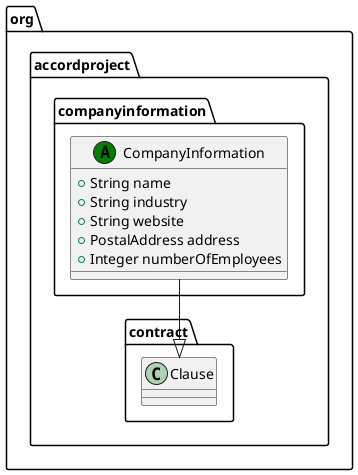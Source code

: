 @startuml
class org.accordproject.companyinformation.CompanyInformation << (A,green) >> {
   + String name
   + String industry
   + String website
   + PostalAddress address
   + Integer numberOfEmployees
}
org.accordproject.companyinformation.CompanyInformation --|> org.accordproject.contract.Clause
@enduml
